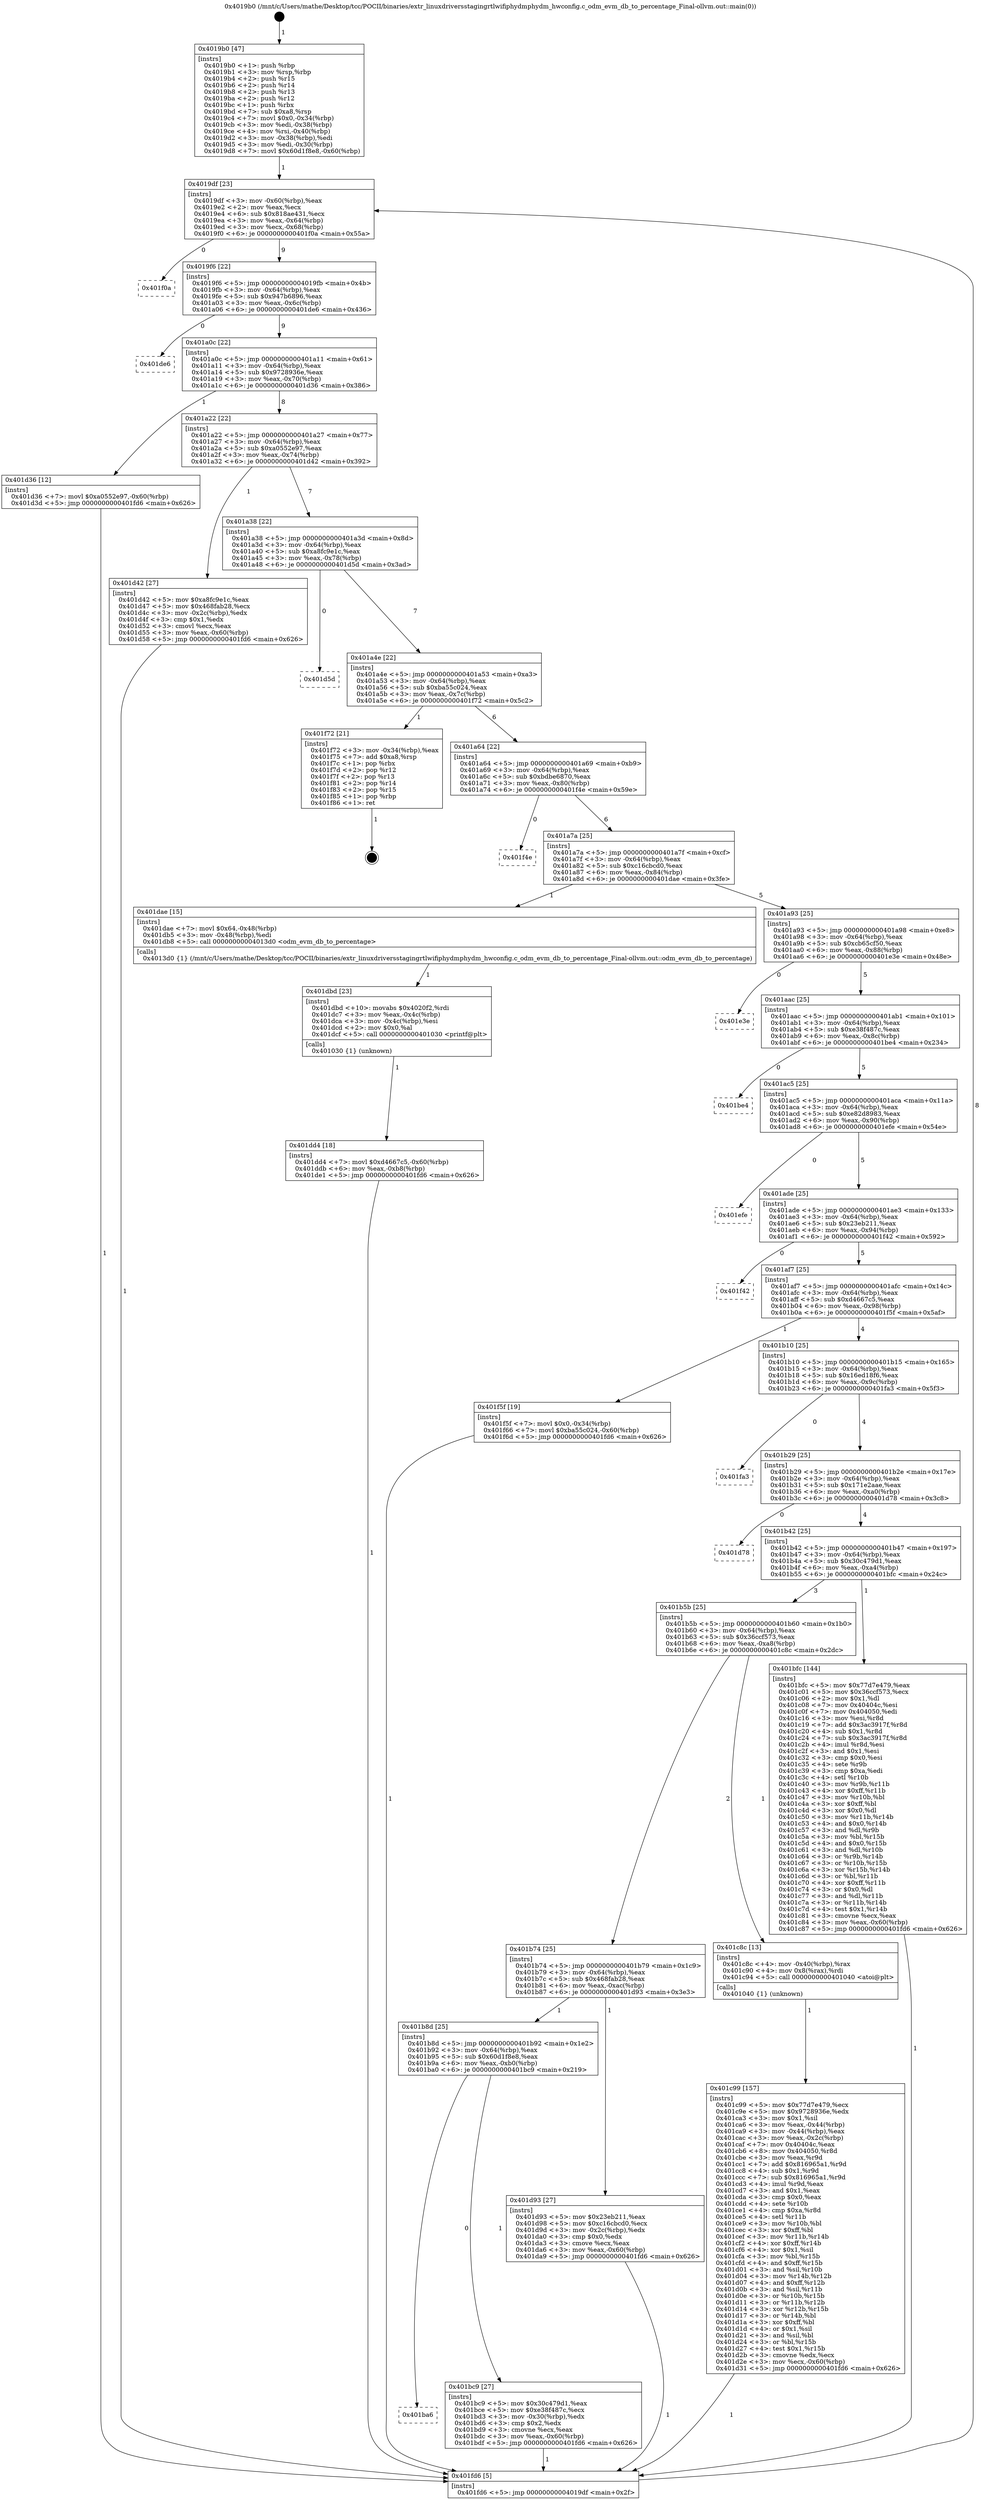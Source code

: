 digraph "0x4019b0" {
  label = "0x4019b0 (/mnt/c/Users/mathe/Desktop/tcc/POCII/binaries/extr_linuxdriversstagingrtlwifiphydmphydm_hwconfig.c_odm_evm_db_to_percentage_Final-ollvm.out::main(0))"
  labelloc = "t"
  node[shape=record]

  Entry [label="",width=0.3,height=0.3,shape=circle,fillcolor=black,style=filled]
  "0x4019df" [label="{
     0x4019df [23]\l
     | [instrs]\l
     &nbsp;&nbsp;0x4019df \<+3\>: mov -0x60(%rbp),%eax\l
     &nbsp;&nbsp;0x4019e2 \<+2\>: mov %eax,%ecx\l
     &nbsp;&nbsp;0x4019e4 \<+6\>: sub $0x818ae431,%ecx\l
     &nbsp;&nbsp;0x4019ea \<+3\>: mov %eax,-0x64(%rbp)\l
     &nbsp;&nbsp;0x4019ed \<+3\>: mov %ecx,-0x68(%rbp)\l
     &nbsp;&nbsp;0x4019f0 \<+6\>: je 0000000000401f0a \<main+0x55a\>\l
  }"]
  "0x401f0a" [label="{
     0x401f0a\l
  }", style=dashed]
  "0x4019f6" [label="{
     0x4019f6 [22]\l
     | [instrs]\l
     &nbsp;&nbsp;0x4019f6 \<+5\>: jmp 00000000004019fb \<main+0x4b\>\l
     &nbsp;&nbsp;0x4019fb \<+3\>: mov -0x64(%rbp),%eax\l
     &nbsp;&nbsp;0x4019fe \<+5\>: sub $0x947b6896,%eax\l
     &nbsp;&nbsp;0x401a03 \<+3\>: mov %eax,-0x6c(%rbp)\l
     &nbsp;&nbsp;0x401a06 \<+6\>: je 0000000000401de6 \<main+0x436\>\l
  }"]
  Exit [label="",width=0.3,height=0.3,shape=circle,fillcolor=black,style=filled,peripheries=2]
  "0x401de6" [label="{
     0x401de6\l
  }", style=dashed]
  "0x401a0c" [label="{
     0x401a0c [22]\l
     | [instrs]\l
     &nbsp;&nbsp;0x401a0c \<+5\>: jmp 0000000000401a11 \<main+0x61\>\l
     &nbsp;&nbsp;0x401a11 \<+3\>: mov -0x64(%rbp),%eax\l
     &nbsp;&nbsp;0x401a14 \<+5\>: sub $0x9728936e,%eax\l
     &nbsp;&nbsp;0x401a19 \<+3\>: mov %eax,-0x70(%rbp)\l
     &nbsp;&nbsp;0x401a1c \<+6\>: je 0000000000401d36 \<main+0x386\>\l
  }"]
  "0x401dd4" [label="{
     0x401dd4 [18]\l
     | [instrs]\l
     &nbsp;&nbsp;0x401dd4 \<+7\>: movl $0xd4667c5,-0x60(%rbp)\l
     &nbsp;&nbsp;0x401ddb \<+6\>: mov %eax,-0xb8(%rbp)\l
     &nbsp;&nbsp;0x401de1 \<+5\>: jmp 0000000000401fd6 \<main+0x626\>\l
  }"]
  "0x401d36" [label="{
     0x401d36 [12]\l
     | [instrs]\l
     &nbsp;&nbsp;0x401d36 \<+7\>: movl $0xa0552e97,-0x60(%rbp)\l
     &nbsp;&nbsp;0x401d3d \<+5\>: jmp 0000000000401fd6 \<main+0x626\>\l
  }"]
  "0x401a22" [label="{
     0x401a22 [22]\l
     | [instrs]\l
     &nbsp;&nbsp;0x401a22 \<+5\>: jmp 0000000000401a27 \<main+0x77\>\l
     &nbsp;&nbsp;0x401a27 \<+3\>: mov -0x64(%rbp),%eax\l
     &nbsp;&nbsp;0x401a2a \<+5\>: sub $0xa0552e97,%eax\l
     &nbsp;&nbsp;0x401a2f \<+3\>: mov %eax,-0x74(%rbp)\l
     &nbsp;&nbsp;0x401a32 \<+6\>: je 0000000000401d42 \<main+0x392\>\l
  }"]
  "0x401dbd" [label="{
     0x401dbd [23]\l
     | [instrs]\l
     &nbsp;&nbsp;0x401dbd \<+10\>: movabs $0x4020f2,%rdi\l
     &nbsp;&nbsp;0x401dc7 \<+3\>: mov %eax,-0x4c(%rbp)\l
     &nbsp;&nbsp;0x401dca \<+3\>: mov -0x4c(%rbp),%esi\l
     &nbsp;&nbsp;0x401dcd \<+2\>: mov $0x0,%al\l
     &nbsp;&nbsp;0x401dcf \<+5\>: call 0000000000401030 \<printf@plt\>\l
     | [calls]\l
     &nbsp;&nbsp;0x401030 \{1\} (unknown)\l
  }"]
  "0x401d42" [label="{
     0x401d42 [27]\l
     | [instrs]\l
     &nbsp;&nbsp;0x401d42 \<+5\>: mov $0xa8fc9e1c,%eax\l
     &nbsp;&nbsp;0x401d47 \<+5\>: mov $0x468fab28,%ecx\l
     &nbsp;&nbsp;0x401d4c \<+3\>: mov -0x2c(%rbp),%edx\l
     &nbsp;&nbsp;0x401d4f \<+3\>: cmp $0x1,%edx\l
     &nbsp;&nbsp;0x401d52 \<+3\>: cmovl %ecx,%eax\l
     &nbsp;&nbsp;0x401d55 \<+3\>: mov %eax,-0x60(%rbp)\l
     &nbsp;&nbsp;0x401d58 \<+5\>: jmp 0000000000401fd6 \<main+0x626\>\l
  }"]
  "0x401a38" [label="{
     0x401a38 [22]\l
     | [instrs]\l
     &nbsp;&nbsp;0x401a38 \<+5\>: jmp 0000000000401a3d \<main+0x8d\>\l
     &nbsp;&nbsp;0x401a3d \<+3\>: mov -0x64(%rbp),%eax\l
     &nbsp;&nbsp;0x401a40 \<+5\>: sub $0xa8fc9e1c,%eax\l
     &nbsp;&nbsp;0x401a45 \<+3\>: mov %eax,-0x78(%rbp)\l
     &nbsp;&nbsp;0x401a48 \<+6\>: je 0000000000401d5d \<main+0x3ad\>\l
  }"]
  "0x401c99" [label="{
     0x401c99 [157]\l
     | [instrs]\l
     &nbsp;&nbsp;0x401c99 \<+5\>: mov $0x77d7e479,%ecx\l
     &nbsp;&nbsp;0x401c9e \<+5\>: mov $0x9728936e,%edx\l
     &nbsp;&nbsp;0x401ca3 \<+3\>: mov $0x1,%sil\l
     &nbsp;&nbsp;0x401ca6 \<+3\>: mov %eax,-0x44(%rbp)\l
     &nbsp;&nbsp;0x401ca9 \<+3\>: mov -0x44(%rbp),%eax\l
     &nbsp;&nbsp;0x401cac \<+3\>: mov %eax,-0x2c(%rbp)\l
     &nbsp;&nbsp;0x401caf \<+7\>: mov 0x40404c,%eax\l
     &nbsp;&nbsp;0x401cb6 \<+8\>: mov 0x404050,%r8d\l
     &nbsp;&nbsp;0x401cbe \<+3\>: mov %eax,%r9d\l
     &nbsp;&nbsp;0x401cc1 \<+7\>: add $0x816965a1,%r9d\l
     &nbsp;&nbsp;0x401cc8 \<+4\>: sub $0x1,%r9d\l
     &nbsp;&nbsp;0x401ccc \<+7\>: sub $0x816965a1,%r9d\l
     &nbsp;&nbsp;0x401cd3 \<+4\>: imul %r9d,%eax\l
     &nbsp;&nbsp;0x401cd7 \<+3\>: and $0x1,%eax\l
     &nbsp;&nbsp;0x401cda \<+3\>: cmp $0x0,%eax\l
     &nbsp;&nbsp;0x401cdd \<+4\>: sete %r10b\l
     &nbsp;&nbsp;0x401ce1 \<+4\>: cmp $0xa,%r8d\l
     &nbsp;&nbsp;0x401ce5 \<+4\>: setl %r11b\l
     &nbsp;&nbsp;0x401ce9 \<+3\>: mov %r10b,%bl\l
     &nbsp;&nbsp;0x401cec \<+3\>: xor $0xff,%bl\l
     &nbsp;&nbsp;0x401cef \<+3\>: mov %r11b,%r14b\l
     &nbsp;&nbsp;0x401cf2 \<+4\>: xor $0xff,%r14b\l
     &nbsp;&nbsp;0x401cf6 \<+4\>: xor $0x1,%sil\l
     &nbsp;&nbsp;0x401cfa \<+3\>: mov %bl,%r15b\l
     &nbsp;&nbsp;0x401cfd \<+4\>: and $0xff,%r15b\l
     &nbsp;&nbsp;0x401d01 \<+3\>: and %sil,%r10b\l
     &nbsp;&nbsp;0x401d04 \<+3\>: mov %r14b,%r12b\l
     &nbsp;&nbsp;0x401d07 \<+4\>: and $0xff,%r12b\l
     &nbsp;&nbsp;0x401d0b \<+3\>: and %sil,%r11b\l
     &nbsp;&nbsp;0x401d0e \<+3\>: or %r10b,%r15b\l
     &nbsp;&nbsp;0x401d11 \<+3\>: or %r11b,%r12b\l
     &nbsp;&nbsp;0x401d14 \<+3\>: xor %r12b,%r15b\l
     &nbsp;&nbsp;0x401d17 \<+3\>: or %r14b,%bl\l
     &nbsp;&nbsp;0x401d1a \<+3\>: xor $0xff,%bl\l
     &nbsp;&nbsp;0x401d1d \<+4\>: or $0x1,%sil\l
     &nbsp;&nbsp;0x401d21 \<+3\>: and %sil,%bl\l
     &nbsp;&nbsp;0x401d24 \<+3\>: or %bl,%r15b\l
     &nbsp;&nbsp;0x401d27 \<+4\>: test $0x1,%r15b\l
     &nbsp;&nbsp;0x401d2b \<+3\>: cmovne %edx,%ecx\l
     &nbsp;&nbsp;0x401d2e \<+3\>: mov %ecx,-0x60(%rbp)\l
     &nbsp;&nbsp;0x401d31 \<+5\>: jmp 0000000000401fd6 \<main+0x626\>\l
  }"]
  "0x401d5d" [label="{
     0x401d5d\l
  }", style=dashed]
  "0x401a4e" [label="{
     0x401a4e [22]\l
     | [instrs]\l
     &nbsp;&nbsp;0x401a4e \<+5\>: jmp 0000000000401a53 \<main+0xa3\>\l
     &nbsp;&nbsp;0x401a53 \<+3\>: mov -0x64(%rbp),%eax\l
     &nbsp;&nbsp;0x401a56 \<+5\>: sub $0xba55c024,%eax\l
     &nbsp;&nbsp;0x401a5b \<+3\>: mov %eax,-0x7c(%rbp)\l
     &nbsp;&nbsp;0x401a5e \<+6\>: je 0000000000401f72 \<main+0x5c2\>\l
  }"]
  "0x4019b0" [label="{
     0x4019b0 [47]\l
     | [instrs]\l
     &nbsp;&nbsp;0x4019b0 \<+1\>: push %rbp\l
     &nbsp;&nbsp;0x4019b1 \<+3\>: mov %rsp,%rbp\l
     &nbsp;&nbsp;0x4019b4 \<+2\>: push %r15\l
     &nbsp;&nbsp;0x4019b6 \<+2\>: push %r14\l
     &nbsp;&nbsp;0x4019b8 \<+2\>: push %r13\l
     &nbsp;&nbsp;0x4019ba \<+2\>: push %r12\l
     &nbsp;&nbsp;0x4019bc \<+1\>: push %rbx\l
     &nbsp;&nbsp;0x4019bd \<+7\>: sub $0xa8,%rsp\l
     &nbsp;&nbsp;0x4019c4 \<+7\>: movl $0x0,-0x34(%rbp)\l
     &nbsp;&nbsp;0x4019cb \<+3\>: mov %edi,-0x38(%rbp)\l
     &nbsp;&nbsp;0x4019ce \<+4\>: mov %rsi,-0x40(%rbp)\l
     &nbsp;&nbsp;0x4019d2 \<+3\>: mov -0x38(%rbp),%edi\l
     &nbsp;&nbsp;0x4019d5 \<+3\>: mov %edi,-0x30(%rbp)\l
     &nbsp;&nbsp;0x4019d8 \<+7\>: movl $0x60d1f8e8,-0x60(%rbp)\l
  }"]
  "0x401f72" [label="{
     0x401f72 [21]\l
     | [instrs]\l
     &nbsp;&nbsp;0x401f72 \<+3\>: mov -0x34(%rbp),%eax\l
     &nbsp;&nbsp;0x401f75 \<+7\>: add $0xa8,%rsp\l
     &nbsp;&nbsp;0x401f7c \<+1\>: pop %rbx\l
     &nbsp;&nbsp;0x401f7d \<+2\>: pop %r12\l
     &nbsp;&nbsp;0x401f7f \<+2\>: pop %r13\l
     &nbsp;&nbsp;0x401f81 \<+2\>: pop %r14\l
     &nbsp;&nbsp;0x401f83 \<+2\>: pop %r15\l
     &nbsp;&nbsp;0x401f85 \<+1\>: pop %rbp\l
     &nbsp;&nbsp;0x401f86 \<+1\>: ret\l
  }"]
  "0x401a64" [label="{
     0x401a64 [22]\l
     | [instrs]\l
     &nbsp;&nbsp;0x401a64 \<+5\>: jmp 0000000000401a69 \<main+0xb9\>\l
     &nbsp;&nbsp;0x401a69 \<+3\>: mov -0x64(%rbp),%eax\l
     &nbsp;&nbsp;0x401a6c \<+5\>: sub $0xbdbe6870,%eax\l
     &nbsp;&nbsp;0x401a71 \<+3\>: mov %eax,-0x80(%rbp)\l
     &nbsp;&nbsp;0x401a74 \<+6\>: je 0000000000401f4e \<main+0x59e\>\l
  }"]
  "0x401fd6" [label="{
     0x401fd6 [5]\l
     | [instrs]\l
     &nbsp;&nbsp;0x401fd6 \<+5\>: jmp 00000000004019df \<main+0x2f\>\l
  }"]
  "0x401f4e" [label="{
     0x401f4e\l
  }", style=dashed]
  "0x401a7a" [label="{
     0x401a7a [25]\l
     | [instrs]\l
     &nbsp;&nbsp;0x401a7a \<+5\>: jmp 0000000000401a7f \<main+0xcf\>\l
     &nbsp;&nbsp;0x401a7f \<+3\>: mov -0x64(%rbp),%eax\l
     &nbsp;&nbsp;0x401a82 \<+5\>: sub $0xc16cbcd0,%eax\l
     &nbsp;&nbsp;0x401a87 \<+6\>: mov %eax,-0x84(%rbp)\l
     &nbsp;&nbsp;0x401a8d \<+6\>: je 0000000000401dae \<main+0x3fe\>\l
  }"]
  "0x401ba6" [label="{
     0x401ba6\l
  }", style=dashed]
  "0x401dae" [label="{
     0x401dae [15]\l
     | [instrs]\l
     &nbsp;&nbsp;0x401dae \<+7\>: movl $0x64,-0x48(%rbp)\l
     &nbsp;&nbsp;0x401db5 \<+3\>: mov -0x48(%rbp),%edi\l
     &nbsp;&nbsp;0x401db8 \<+5\>: call 00000000004013d0 \<odm_evm_db_to_percentage\>\l
     | [calls]\l
     &nbsp;&nbsp;0x4013d0 \{1\} (/mnt/c/Users/mathe/Desktop/tcc/POCII/binaries/extr_linuxdriversstagingrtlwifiphydmphydm_hwconfig.c_odm_evm_db_to_percentage_Final-ollvm.out::odm_evm_db_to_percentage)\l
  }"]
  "0x401a93" [label="{
     0x401a93 [25]\l
     | [instrs]\l
     &nbsp;&nbsp;0x401a93 \<+5\>: jmp 0000000000401a98 \<main+0xe8\>\l
     &nbsp;&nbsp;0x401a98 \<+3\>: mov -0x64(%rbp),%eax\l
     &nbsp;&nbsp;0x401a9b \<+5\>: sub $0xcb65cf50,%eax\l
     &nbsp;&nbsp;0x401aa0 \<+6\>: mov %eax,-0x88(%rbp)\l
     &nbsp;&nbsp;0x401aa6 \<+6\>: je 0000000000401e3e \<main+0x48e\>\l
  }"]
  "0x401bc9" [label="{
     0x401bc9 [27]\l
     | [instrs]\l
     &nbsp;&nbsp;0x401bc9 \<+5\>: mov $0x30c479d1,%eax\l
     &nbsp;&nbsp;0x401bce \<+5\>: mov $0xe38f487c,%ecx\l
     &nbsp;&nbsp;0x401bd3 \<+3\>: mov -0x30(%rbp),%edx\l
     &nbsp;&nbsp;0x401bd6 \<+3\>: cmp $0x2,%edx\l
     &nbsp;&nbsp;0x401bd9 \<+3\>: cmovne %ecx,%eax\l
     &nbsp;&nbsp;0x401bdc \<+3\>: mov %eax,-0x60(%rbp)\l
     &nbsp;&nbsp;0x401bdf \<+5\>: jmp 0000000000401fd6 \<main+0x626\>\l
  }"]
  "0x401e3e" [label="{
     0x401e3e\l
  }", style=dashed]
  "0x401aac" [label="{
     0x401aac [25]\l
     | [instrs]\l
     &nbsp;&nbsp;0x401aac \<+5\>: jmp 0000000000401ab1 \<main+0x101\>\l
     &nbsp;&nbsp;0x401ab1 \<+3\>: mov -0x64(%rbp),%eax\l
     &nbsp;&nbsp;0x401ab4 \<+5\>: sub $0xe38f487c,%eax\l
     &nbsp;&nbsp;0x401ab9 \<+6\>: mov %eax,-0x8c(%rbp)\l
     &nbsp;&nbsp;0x401abf \<+6\>: je 0000000000401be4 \<main+0x234\>\l
  }"]
  "0x401b8d" [label="{
     0x401b8d [25]\l
     | [instrs]\l
     &nbsp;&nbsp;0x401b8d \<+5\>: jmp 0000000000401b92 \<main+0x1e2\>\l
     &nbsp;&nbsp;0x401b92 \<+3\>: mov -0x64(%rbp),%eax\l
     &nbsp;&nbsp;0x401b95 \<+5\>: sub $0x60d1f8e8,%eax\l
     &nbsp;&nbsp;0x401b9a \<+6\>: mov %eax,-0xb0(%rbp)\l
     &nbsp;&nbsp;0x401ba0 \<+6\>: je 0000000000401bc9 \<main+0x219\>\l
  }"]
  "0x401be4" [label="{
     0x401be4\l
  }", style=dashed]
  "0x401ac5" [label="{
     0x401ac5 [25]\l
     | [instrs]\l
     &nbsp;&nbsp;0x401ac5 \<+5\>: jmp 0000000000401aca \<main+0x11a\>\l
     &nbsp;&nbsp;0x401aca \<+3\>: mov -0x64(%rbp),%eax\l
     &nbsp;&nbsp;0x401acd \<+5\>: sub $0xe82d8983,%eax\l
     &nbsp;&nbsp;0x401ad2 \<+6\>: mov %eax,-0x90(%rbp)\l
     &nbsp;&nbsp;0x401ad8 \<+6\>: je 0000000000401efe \<main+0x54e\>\l
  }"]
  "0x401d93" [label="{
     0x401d93 [27]\l
     | [instrs]\l
     &nbsp;&nbsp;0x401d93 \<+5\>: mov $0x23eb211,%eax\l
     &nbsp;&nbsp;0x401d98 \<+5\>: mov $0xc16cbcd0,%ecx\l
     &nbsp;&nbsp;0x401d9d \<+3\>: mov -0x2c(%rbp),%edx\l
     &nbsp;&nbsp;0x401da0 \<+3\>: cmp $0x0,%edx\l
     &nbsp;&nbsp;0x401da3 \<+3\>: cmove %ecx,%eax\l
     &nbsp;&nbsp;0x401da6 \<+3\>: mov %eax,-0x60(%rbp)\l
     &nbsp;&nbsp;0x401da9 \<+5\>: jmp 0000000000401fd6 \<main+0x626\>\l
  }"]
  "0x401efe" [label="{
     0x401efe\l
  }", style=dashed]
  "0x401ade" [label="{
     0x401ade [25]\l
     | [instrs]\l
     &nbsp;&nbsp;0x401ade \<+5\>: jmp 0000000000401ae3 \<main+0x133\>\l
     &nbsp;&nbsp;0x401ae3 \<+3\>: mov -0x64(%rbp),%eax\l
     &nbsp;&nbsp;0x401ae6 \<+5\>: sub $0x23eb211,%eax\l
     &nbsp;&nbsp;0x401aeb \<+6\>: mov %eax,-0x94(%rbp)\l
     &nbsp;&nbsp;0x401af1 \<+6\>: je 0000000000401f42 \<main+0x592\>\l
  }"]
  "0x401b74" [label="{
     0x401b74 [25]\l
     | [instrs]\l
     &nbsp;&nbsp;0x401b74 \<+5\>: jmp 0000000000401b79 \<main+0x1c9\>\l
     &nbsp;&nbsp;0x401b79 \<+3\>: mov -0x64(%rbp),%eax\l
     &nbsp;&nbsp;0x401b7c \<+5\>: sub $0x468fab28,%eax\l
     &nbsp;&nbsp;0x401b81 \<+6\>: mov %eax,-0xac(%rbp)\l
     &nbsp;&nbsp;0x401b87 \<+6\>: je 0000000000401d93 \<main+0x3e3\>\l
  }"]
  "0x401f42" [label="{
     0x401f42\l
  }", style=dashed]
  "0x401af7" [label="{
     0x401af7 [25]\l
     | [instrs]\l
     &nbsp;&nbsp;0x401af7 \<+5\>: jmp 0000000000401afc \<main+0x14c\>\l
     &nbsp;&nbsp;0x401afc \<+3\>: mov -0x64(%rbp),%eax\l
     &nbsp;&nbsp;0x401aff \<+5\>: sub $0xd4667c5,%eax\l
     &nbsp;&nbsp;0x401b04 \<+6\>: mov %eax,-0x98(%rbp)\l
     &nbsp;&nbsp;0x401b0a \<+6\>: je 0000000000401f5f \<main+0x5af\>\l
  }"]
  "0x401c8c" [label="{
     0x401c8c [13]\l
     | [instrs]\l
     &nbsp;&nbsp;0x401c8c \<+4\>: mov -0x40(%rbp),%rax\l
     &nbsp;&nbsp;0x401c90 \<+4\>: mov 0x8(%rax),%rdi\l
     &nbsp;&nbsp;0x401c94 \<+5\>: call 0000000000401040 \<atoi@plt\>\l
     | [calls]\l
     &nbsp;&nbsp;0x401040 \{1\} (unknown)\l
  }"]
  "0x401f5f" [label="{
     0x401f5f [19]\l
     | [instrs]\l
     &nbsp;&nbsp;0x401f5f \<+7\>: movl $0x0,-0x34(%rbp)\l
     &nbsp;&nbsp;0x401f66 \<+7\>: movl $0xba55c024,-0x60(%rbp)\l
     &nbsp;&nbsp;0x401f6d \<+5\>: jmp 0000000000401fd6 \<main+0x626\>\l
  }"]
  "0x401b10" [label="{
     0x401b10 [25]\l
     | [instrs]\l
     &nbsp;&nbsp;0x401b10 \<+5\>: jmp 0000000000401b15 \<main+0x165\>\l
     &nbsp;&nbsp;0x401b15 \<+3\>: mov -0x64(%rbp),%eax\l
     &nbsp;&nbsp;0x401b18 \<+5\>: sub $0x16ed18f6,%eax\l
     &nbsp;&nbsp;0x401b1d \<+6\>: mov %eax,-0x9c(%rbp)\l
     &nbsp;&nbsp;0x401b23 \<+6\>: je 0000000000401fa3 \<main+0x5f3\>\l
  }"]
  "0x401b5b" [label="{
     0x401b5b [25]\l
     | [instrs]\l
     &nbsp;&nbsp;0x401b5b \<+5\>: jmp 0000000000401b60 \<main+0x1b0\>\l
     &nbsp;&nbsp;0x401b60 \<+3\>: mov -0x64(%rbp),%eax\l
     &nbsp;&nbsp;0x401b63 \<+5\>: sub $0x36ccf573,%eax\l
     &nbsp;&nbsp;0x401b68 \<+6\>: mov %eax,-0xa8(%rbp)\l
     &nbsp;&nbsp;0x401b6e \<+6\>: je 0000000000401c8c \<main+0x2dc\>\l
  }"]
  "0x401fa3" [label="{
     0x401fa3\l
  }", style=dashed]
  "0x401b29" [label="{
     0x401b29 [25]\l
     | [instrs]\l
     &nbsp;&nbsp;0x401b29 \<+5\>: jmp 0000000000401b2e \<main+0x17e\>\l
     &nbsp;&nbsp;0x401b2e \<+3\>: mov -0x64(%rbp),%eax\l
     &nbsp;&nbsp;0x401b31 \<+5\>: sub $0x171e2aae,%eax\l
     &nbsp;&nbsp;0x401b36 \<+6\>: mov %eax,-0xa0(%rbp)\l
     &nbsp;&nbsp;0x401b3c \<+6\>: je 0000000000401d78 \<main+0x3c8\>\l
  }"]
  "0x401bfc" [label="{
     0x401bfc [144]\l
     | [instrs]\l
     &nbsp;&nbsp;0x401bfc \<+5\>: mov $0x77d7e479,%eax\l
     &nbsp;&nbsp;0x401c01 \<+5\>: mov $0x36ccf573,%ecx\l
     &nbsp;&nbsp;0x401c06 \<+2\>: mov $0x1,%dl\l
     &nbsp;&nbsp;0x401c08 \<+7\>: mov 0x40404c,%esi\l
     &nbsp;&nbsp;0x401c0f \<+7\>: mov 0x404050,%edi\l
     &nbsp;&nbsp;0x401c16 \<+3\>: mov %esi,%r8d\l
     &nbsp;&nbsp;0x401c19 \<+7\>: add $0x3ac3917f,%r8d\l
     &nbsp;&nbsp;0x401c20 \<+4\>: sub $0x1,%r8d\l
     &nbsp;&nbsp;0x401c24 \<+7\>: sub $0x3ac3917f,%r8d\l
     &nbsp;&nbsp;0x401c2b \<+4\>: imul %r8d,%esi\l
     &nbsp;&nbsp;0x401c2f \<+3\>: and $0x1,%esi\l
     &nbsp;&nbsp;0x401c32 \<+3\>: cmp $0x0,%esi\l
     &nbsp;&nbsp;0x401c35 \<+4\>: sete %r9b\l
     &nbsp;&nbsp;0x401c39 \<+3\>: cmp $0xa,%edi\l
     &nbsp;&nbsp;0x401c3c \<+4\>: setl %r10b\l
     &nbsp;&nbsp;0x401c40 \<+3\>: mov %r9b,%r11b\l
     &nbsp;&nbsp;0x401c43 \<+4\>: xor $0xff,%r11b\l
     &nbsp;&nbsp;0x401c47 \<+3\>: mov %r10b,%bl\l
     &nbsp;&nbsp;0x401c4a \<+3\>: xor $0xff,%bl\l
     &nbsp;&nbsp;0x401c4d \<+3\>: xor $0x0,%dl\l
     &nbsp;&nbsp;0x401c50 \<+3\>: mov %r11b,%r14b\l
     &nbsp;&nbsp;0x401c53 \<+4\>: and $0x0,%r14b\l
     &nbsp;&nbsp;0x401c57 \<+3\>: and %dl,%r9b\l
     &nbsp;&nbsp;0x401c5a \<+3\>: mov %bl,%r15b\l
     &nbsp;&nbsp;0x401c5d \<+4\>: and $0x0,%r15b\l
     &nbsp;&nbsp;0x401c61 \<+3\>: and %dl,%r10b\l
     &nbsp;&nbsp;0x401c64 \<+3\>: or %r9b,%r14b\l
     &nbsp;&nbsp;0x401c67 \<+3\>: or %r10b,%r15b\l
     &nbsp;&nbsp;0x401c6a \<+3\>: xor %r15b,%r14b\l
     &nbsp;&nbsp;0x401c6d \<+3\>: or %bl,%r11b\l
     &nbsp;&nbsp;0x401c70 \<+4\>: xor $0xff,%r11b\l
     &nbsp;&nbsp;0x401c74 \<+3\>: or $0x0,%dl\l
     &nbsp;&nbsp;0x401c77 \<+3\>: and %dl,%r11b\l
     &nbsp;&nbsp;0x401c7a \<+3\>: or %r11b,%r14b\l
     &nbsp;&nbsp;0x401c7d \<+4\>: test $0x1,%r14b\l
     &nbsp;&nbsp;0x401c81 \<+3\>: cmovne %ecx,%eax\l
     &nbsp;&nbsp;0x401c84 \<+3\>: mov %eax,-0x60(%rbp)\l
     &nbsp;&nbsp;0x401c87 \<+5\>: jmp 0000000000401fd6 \<main+0x626\>\l
  }"]
  "0x401d78" [label="{
     0x401d78\l
  }", style=dashed]
  "0x401b42" [label="{
     0x401b42 [25]\l
     | [instrs]\l
     &nbsp;&nbsp;0x401b42 \<+5\>: jmp 0000000000401b47 \<main+0x197\>\l
     &nbsp;&nbsp;0x401b47 \<+3\>: mov -0x64(%rbp),%eax\l
     &nbsp;&nbsp;0x401b4a \<+5\>: sub $0x30c479d1,%eax\l
     &nbsp;&nbsp;0x401b4f \<+6\>: mov %eax,-0xa4(%rbp)\l
     &nbsp;&nbsp;0x401b55 \<+6\>: je 0000000000401bfc \<main+0x24c\>\l
  }"]
  Entry -> "0x4019b0" [label=" 1"]
  "0x4019df" -> "0x401f0a" [label=" 0"]
  "0x4019df" -> "0x4019f6" [label=" 9"]
  "0x401f72" -> Exit [label=" 1"]
  "0x4019f6" -> "0x401de6" [label=" 0"]
  "0x4019f6" -> "0x401a0c" [label=" 9"]
  "0x401f5f" -> "0x401fd6" [label=" 1"]
  "0x401a0c" -> "0x401d36" [label=" 1"]
  "0x401a0c" -> "0x401a22" [label=" 8"]
  "0x401dd4" -> "0x401fd6" [label=" 1"]
  "0x401a22" -> "0x401d42" [label=" 1"]
  "0x401a22" -> "0x401a38" [label=" 7"]
  "0x401dbd" -> "0x401dd4" [label=" 1"]
  "0x401a38" -> "0x401d5d" [label=" 0"]
  "0x401a38" -> "0x401a4e" [label=" 7"]
  "0x401dae" -> "0x401dbd" [label=" 1"]
  "0x401a4e" -> "0x401f72" [label=" 1"]
  "0x401a4e" -> "0x401a64" [label=" 6"]
  "0x401d93" -> "0x401fd6" [label=" 1"]
  "0x401a64" -> "0x401f4e" [label=" 0"]
  "0x401a64" -> "0x401a7a" [label=" 6"]
  "0x401d42" -> "0x401fd6" [label=" 1"]
  "0x401a7a" -> "0x401dae" [label=" 1"]
  "0x401a7a" -> "0x401a93" [label=" 5"]
  "0x401d36" -> "0x401fd6" [label=" 1"]
  "0x401a93" -> "0x401e3e" [label=" 0"]
  "0x401a93" -> "0x401aac" [label=" 5"]
  "0x401c99" -> "0x401fd6" [label=" 1"]
  "0x401aac" -> "0x401be4" [label=" 0"]
  "0x401aac" -> "0x401ac5" [label=" 5"]
  "0x401bfc" -> "0x401fd6" [label=" 1"]
  "0x401ac5" -> "0x401efe" [label=" 0"]
  "0x401ac5" -> "0x401ade" [label=" 5"]
  "0x401fd6" -> "0x4019df" [label=" 8"]
  "0x401ade" -> "0x401f42" [label=" 0"]
  "0x401ade" -> "0x401af7" [label=" 5"]
  "0x401bc9" -> "0x401fd6" [label=" 1"]
  "0x401af7" -> "0x401f5f" [label=" 1"]
  "0x401af7" -> "0x401b10" [label=" 4"]
  "0x401b8d" -> "0x401ba6" [label=" 0"]
  "0x401b10" -> "0x401fa3" [label=" 0"]
  "0x401b10" -> "0x401b29" [label=" 4"]
  "0x401c8c" -> "0x401c99" [label=" 1"]
  "0x401b29" -> "0x401d78" [label=" 0"]
  "0x401b29" -> "0x401b42" [label=" 4"]
  "0x401b74" -> "0x401b8d" [label=" 1"]
  "0x401b42" -> "0x401bfc" [label=" 1"]
  "0x401b42" -> "0x401b5b" [label=" 3"]
  "0x401b8d" -> "0x401bc9" [label=" 1"]
  "0x401b5b" -> "0x401c8c" [label=" 1"]
  "0x401b5b" -> "0x401b74" [label=" 2"]
  "0x4019b0" -> "0x4019df" [label=" 1"]
  "0x401b74" -> "0x401d93" [label=" 1"]
}
